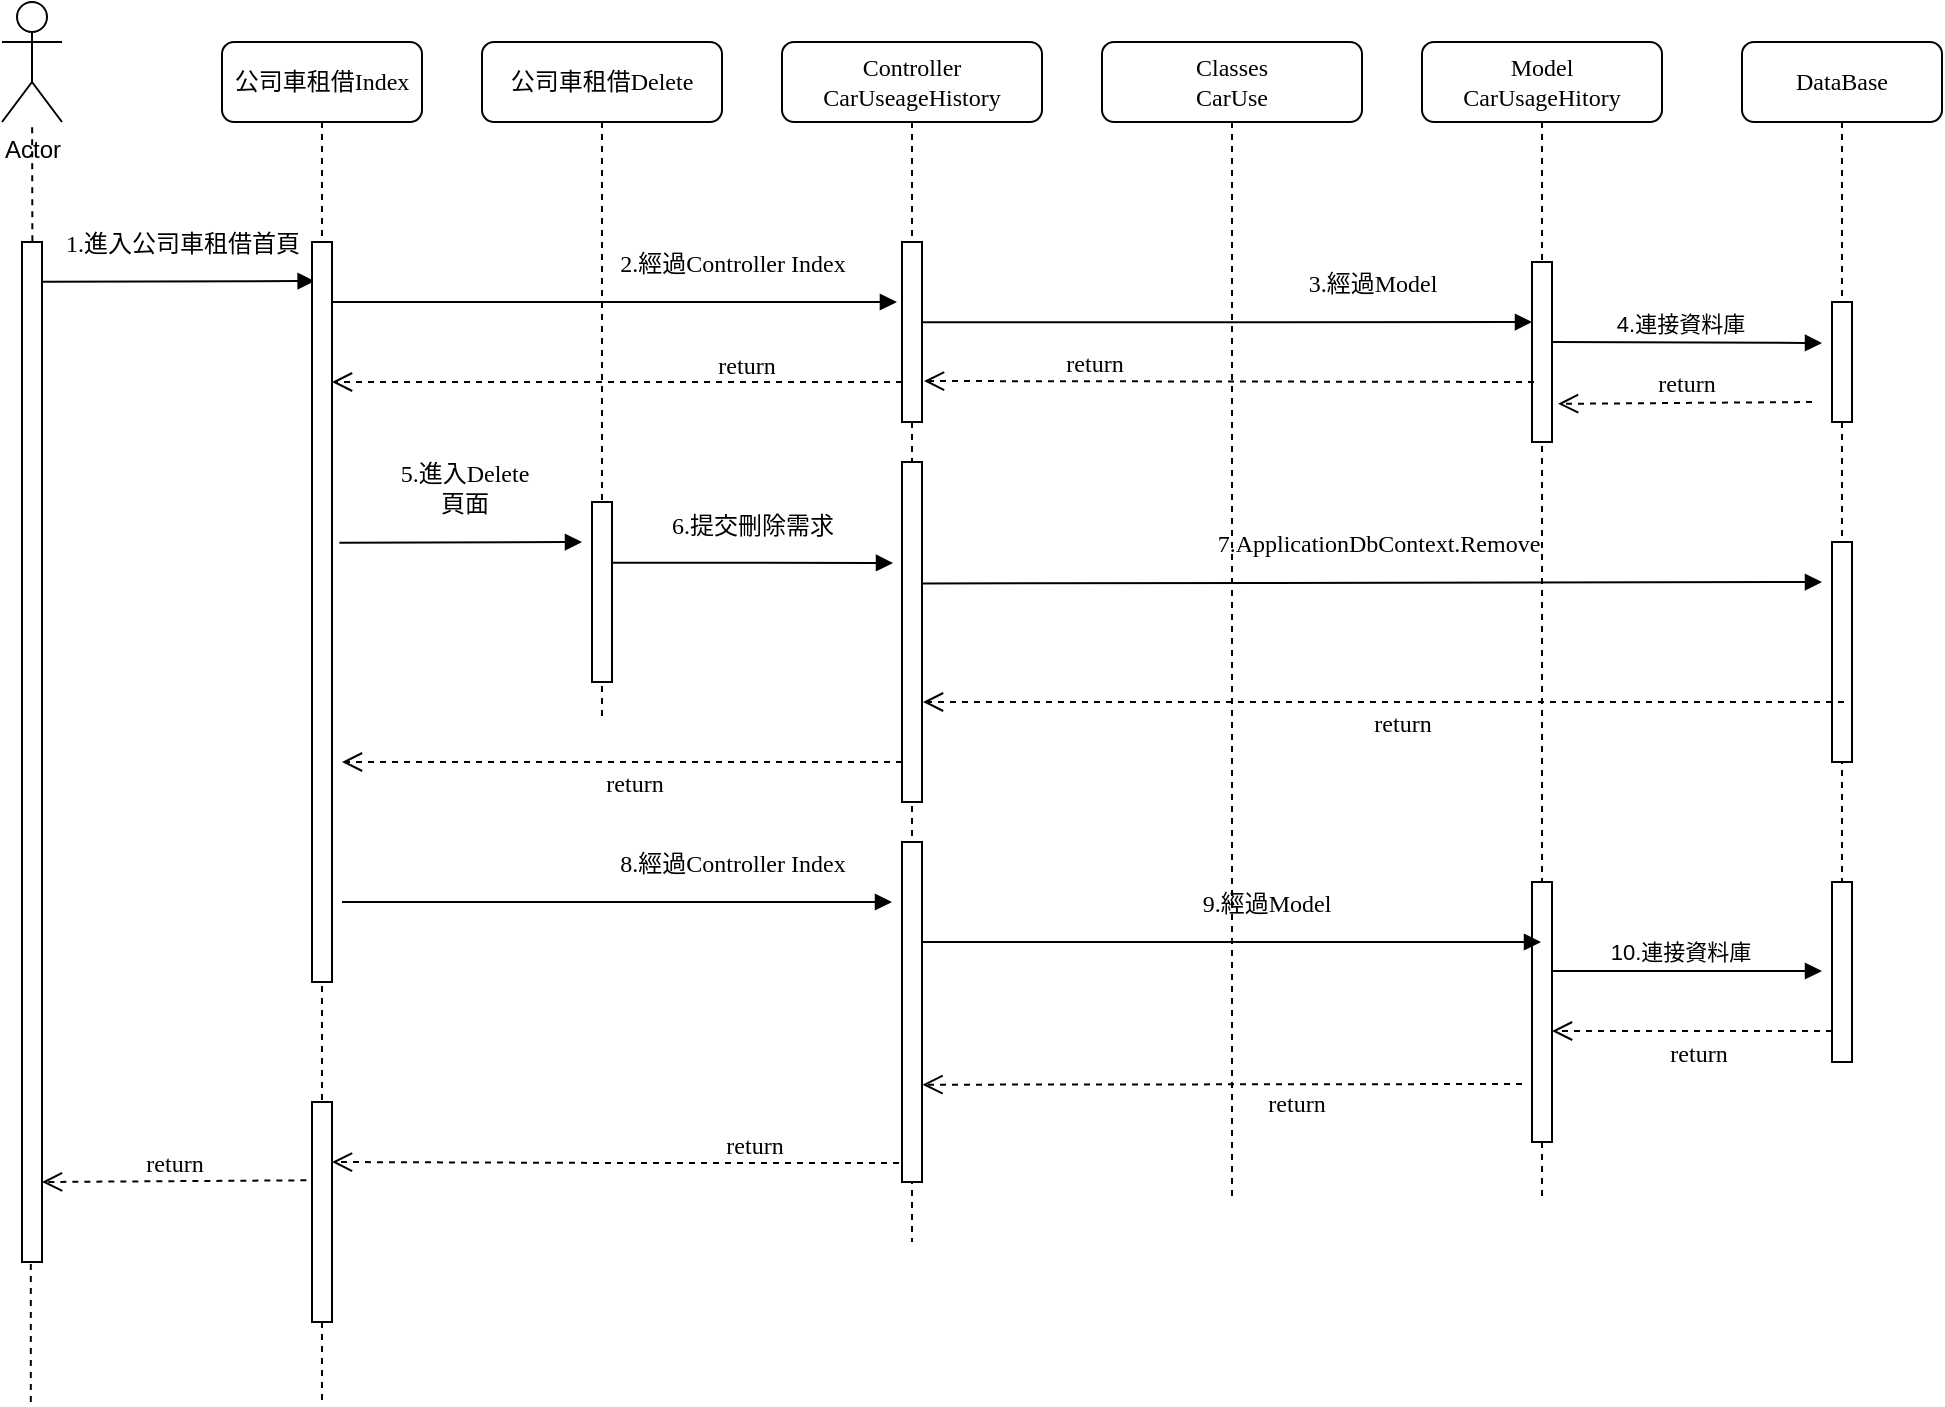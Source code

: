 <mxfile version="21.5.2" type="github">
  <diagram name="第1頁" id="w5f96QGFbsrO_8Lsmh9O">
    <mxGraphModel dx="1235" dy="646" grid="1" gridSize="10" guides="1" tooltips="1" connect="1" arrows="1" fold="1" page="1" pageScale="1" pageWidth="1169" pageHeight="827" math="0" shadow="0">
      <root>
        <mxCell id="0" />
        <mxCell id="1" parent="0" />
        <mxCell id="JB2oRVYy7NncThmiPTXl-46" value="DataBase" style="shape=umlLifeline;perimeter=lifelinePerimeter;whiteSpace=wrap;html=1;container=1;collapsible=0;recursiveResize=0;outlineConnect=0;rounded=1;shadow=0;comic=0;labelBackgroundColor=none;strokeWidth=1;fontFamily=Verdana;fontSize=12;align=center;" vertex="1" parent="1">
          <mxGeometry x="1000" y="390" width="100" height="510" as="geometry" />
        </mxCell>
        <mxCell id="JB2oRVYy7NncThmiPTXl-47" value="" style="html=1;points=[];perimeter=orthogonalPerimeter;rounded=0;shadow=0;comic=0;labelBackgroundColor=none;strokeColor=#000000;strokeWidth=1;fillColor=#FFFFFF;fontFamily=Verdana;fontSize=12;fontColor=#000000;align=center;" vertex="1" parent="JB2oRVYy7NncThmiPTXl-46">
          <mxGeometry x="45" y="130" width="10" height="60" as="geometry" />
        </mxCell>
        <mxCell id="JB2oRVYy7NncThmiPTXl-48" value="return" style="html=1;verticalAlign=bottom;endArrow=open;dashed=1;endSize=8;labelBackgroundColor=none;fontFamily=Verdana;fontSize=12;entryX=1.303;entryY=0.788;entryDx=0;entryDy=0;entryPerimeter=0;" edge="1" parent="JB2oRVYy7NncThmiPTXl-46" target="JB2oRVYy7NncThmiPTXl-56">
          <mxGeometry relative="1" as="geometry">
            <mxPoint x="-105" y="180" as="targetPoint" />
            <mxPoint x="35" y="180" as="sourcePoint" />
            <mxPoint as="offset" />
          </mxGeometry>
        </mxCell>
        <mxCell id="JB2oRVYy7NncThmiPTXl-50" value="" style="html=1;points=[];perimeter=orthogonalPerimeter;rounded=0;shadow=0;comic=0;labelBackgroundColor=none;strokeWidth=1;fontFamily=Verdana;fontSize=12;align=center;" vertex="1" parent="JB2oRVYy7NncThmiPTXl-46">
          <mxGeometry x="45" y="420" width="10" height="90" as="geometry" />
        </mxCell>
        <mxCell id="JB2oRVYy7NncThmiPTXl-49" value="" style="html=1;points=[];perimeter=orthogonalPerimeter;rounded=0;shadow=0;comic=0;labelBackgroundColor=none;strokeColor=#000000;strokeWidth=1;fillColor=#FFFFFF;fontFamily=Verdana;fontSize=12;fontColor=#000000;align=center;" vertex="1" parent="JB2oRVYy7NncThmiPTXl-46">
          <mxGeometry x="45" y="250" width="10" height="110" as="geometry" />
        </mxCell>
        <mxCell id="JB2oRVYy7NncThmiPTXl-93" value="" style="html=1;verticalAlign=bottom;endArrow=block;labelBackgroundColor=none;fontFamily=Verdana;fontSize=12;edgeStyle=elbowEdgeStyle;elbow=vertical;" edge="1" parent="JB2oRVYy7NncThmiPTXl-46">
          <mxGeometry relative="1" as="geometry">
            <mxPoint x="-95" y="464.5" as="sourcePoint" />
            <mxPoint x="40" y="464.5" as="targetPoint" />
          </mxGeometry>
        </mxCell>
        <mxCell id="JB2oRVYy7NncThmiPTXl-94" value="10.連接資料庫" style="edgeLabel;html=1;align=center;verticalAlign=middle;resizable=0;points=[];" vertex="1" connectable="0" parent="JB2oRVYy7NncThmiPTXl-93">
          <mxGeometry x="-0.049" y="2" relative="1" as="geometry">
            <mxPoint y="-8" as="offset" />
          </mxGeometry>
        </mxCell>
        <mxCell id="JB2oRVYy7NncThmiPTXl-51" value="1.進入公司車租借首頁" style="html=1;verticalAlign=bottom;endArrow=block;labelBackgroundColor=none;fontFamily=Verdana;fontSize=12;edgeStyle=elbowEdgeStyle;elbow=vertical;exitX=1.32;exitY=0.127;exitDx=0;exitDy=0;exitPerimeter=0;" edge="1" parent="1">
          <mxGeometry x="0.025" y="10" relative="1" as="geometry">
            <mxPoint x="150.0" y="509.85" as="sourcePoint" />
            <mxPoint x="286.3" y="509.5" as="targetPoint" />
            <mxPoint as="offset" />
          </mxGeometry>
        </mxCell>
        <mxCell id="JB2oRVYy7NncThmiPTXl-52" value="Actor" style="shape=umlActor;verticalLabelPosition=bottom;verticalAlign=top;html=1;outlineConnect=0;" vertex="1" parent="1">
          <mxGeometry x="130" y="370" width="30" height="60" as="geometry" />
        </mxCell>
        <mxCell id="JB2oRVYy7NncThmiPTXl-53" value="Model&lt;br&gt;CarUsageHitory" style="shape=umlLifeline;perimeter=lifelinePerimeter;whiteSpace=wrap;html=1;container=1;collapsible=0;recursiveResize=0;outlineConnect=0;rounded=1;shadow=0;comic=0;labelBackgroundColor=none;strokeWidth=1;fontFamily=Verdana;fontSize=12;align=center;" vertex="1" parent="1">
          <mxGeometry x="840" y="390" width="120" height="580" as="geometry" />
        </mxCell>
        <mxCell id="JB2oRVYy7NncThmiPTXl-54" value="" style="html=1;verticalAlign=bottom;endArrow=block;labelBackgroundColor=none;fontFamily=Verdana;fontSize=12;edgeStyle=elbowEdgeStyle;elbow=vertical;exitX=0.9;exitY=0.237;exitDx=0;exitDy=0;exitPerimeter=0;" edge="1" parent="JB2oRVYy7NncThmiPTXl-53">
          <mxGeometry relative="1" as="geometry">
            <mxPoint x="65" y="150" as="sourcePoint" />
            <mxPoint x="200" y="151" as="targetPoint" />
          </mxGeometry>
        </mxCell>
        <mxCell id="JB2oRVYy7NncThmiPTXl-55" value="4.連接資料庫" style="edgeLabel;html=1;align=center;verticalAlign=middle;resizable=0;points=[];" vertex="1" connectable="0" parent="JB2oRVYy7NncThmiPTXl-54">
          <mxGeometry x="-0.049" y="2" relative="1" as="geometry">
            <mxPoint y="-8" as="offset" />
          </mxGeometry>
        </mxCell>
        <mxCell id="JB2oRVYy7NncThmiPTXl-56" value="" style="html=1;points=[];perimeter=orthogonalPerimeter;rounded=0;shadow=0;comic=0;labelBackgroundColor=none;strokeWidth=1;fontFamily=Verdana;fontSize=12;align=center;" vertex="1" parent="JB2oRVYy7NncThmiPTXl-53">
          <mxGeometry x="55" y="110" width="10" height="90" as="geometry" />
        </mxCell>
        <mxCell id="JB2oRVYy7NncThmiPTXl-67" value="" style="html=1;points=[];perimeter=orthogonalPerimeter;rounded=0;shadow=0;comic=0;labelBackgroundColor=none;strokeWidth=1;fontFamily=Verdana;fontSize=12;align=center;" vertex="1" parent="JB2oRVYy7NncThmiPTXl-53">
          <mxGeometry x="55" y="420" width="10" height="130" as="geometry" />
        </mxCell>
        <mxCell id="JB2oRVYy7NncThmiPTXl-57" value="" style="endArrow=none;dashed=1;html=1;rounded=0;exitX=0.52;exitY=0.011;exitDx=0;exitDy=0;exitPerimeter=0;" edge="1" parent="1" source="JB2oRVYy7NncThmiPTXl-86" target="JB2oRVYy7NncThmiPTXl-52">
          <mxGeometry width="50" height="50" relative="1" as="geometry">
            <mxPoint x="140" y="490" as="sourcePoint" />
            <mxPoint x="143" y="440" as="targetPoint" />
          </mxGeometry>
        </mxCell>
        <mxCell id="JB2oRVYy7NncThmiPTXl-58" value="公司車租借Delete" style="shape=umlLifeline;perimeter=lifelinePerimeter;whiteSpace=wrap;html=1;container=1;collapsible=0;recursiveResize=0;outlineConnect=0;rounded=1;shadow=0;comic=0;labelBackgroundColor=none;strokeWidth=1;fontFamily=Verdana;fontSize=12;align=center;" vertex="1" parent="1">
          <mxGeometry x="370" y="390" width="120" height="340" as="geometry" />
        </mxCell>
        <mxCell id="JB2oRVYy7NncThmiPTXl-59" value="6.提交刪除需求" style="html=1;verticalAlign=bottom;endArrow=block;labelBackgroundColor=none;fontFamily=Verdana;fontSize=12;edgeStyle=elbowEdgeStyle;elbow=vertical;exitX=1.32;exitY=0.127;exitDx=0;exitDy=0;exitPerimeter=0;" edge="1" parent="JB2oRVYy7NncThmiPTXl-58">
          <mxGeometry x="0.025" y="10" relative="1" as="geometry">
            <mxPoint x="61.0" y="260.35" as="sourcePoint" />
            <mxPoint x="205.5" y="260.882" as="targetPoint" />
            <mxPoint as="offset" />
          </mxGeometry>
        </mxCell>
        <mxCell id="JB2oRVYy7NncThmiPTXl-60" value="return" style="html=1;verticalAlign=bottom;endArrow=open;dashed=1;endSize=8;labelBackgroundColor=none;fontFamily=Verdana;fontSize=12;" edge="1" parent="JB2oRVYy7NncThmiPTXl-58" source="JB2oRVYy7NncThmiPTXl-87">
          <mxGeometry x="-0.455" relative="1" as="geometry">
            <mxPoint x="-75" y="560" as="targetPoint" />
            <mxPoint x="200" y="560" as="sourcePoint" />
            <mxPoint as="offset" />
            <Array as="points">
              <mxPoint x="70" y="560.5" />
            </Array>
          </mxGeometry>
        </mxCell>
        <mxCell id="JB2oRVYy7NncThmiPTXl-61" value="" style="html=1;points=[];perimeter=orthogonalPerimeter;rounded=0;shadow=0;comic=0;labelBackgroundColor=none;strokeWidth=1;fontFamily=Verdana;fontSize=12;align=center;" vertex="1" parent="1">
          <mxGeometry x="425" y="620" width="10" height="90" as="geometry" />
        </mxCell>
        <mxCell id="JB2oRVYy7NncThmiPTXl-62" value="5.進入Delete&lt;br&gt;頁面" style="html=1;verticalAlign=bottom;endArrow=block;labelBackgroundColor=none;fontFamily=Verdana;fontSize=12;edgeStyle=elbowEdgeStyle;elbow=vertical;exitX=1.32;exitY=0.127;exitDx=0;exitDy=0;exitPerimeter=0;" edge="1" parent="1">
          <mxGeometry x="0.025" y="10" relative="1" as="geometry">
            <mxPoint x="298.7" y="640.35" as="sourcePoint" />
            <mxPoint x="420" y="640" as="targetPoint" />
            <mxPoint as="offset" />
          </mxGeometry>
        </mxCell>
        <mxCell id="JB2oRVYy7NncThmiPTXl-63" value="Classes&lt;br&gt;CarUse" style="shape=umlLifeline;perimeter=lifelinePerimeter;whiteSpace=wrap;html=1;container=1;collapsible=0;recursiveResize=0;outlineConnect=0;rounded=1;shadow=0;comic=0;labelBackgroundColor=none;strokeWidth=1;fontFamily=Verdana;fontSize=12;align=center;" vertex="1" parent="1">
          <mxGeometry x="680" y="390" width="130" height="580" as="geometry" />
        </mxCell>
        <mxCell id="JB2oRVYy7NncThmiPTXl-65" value="7.ApplicationDbContext.Remove" style="html=1;verticalAlign=bottom;endArrow=block;labelBackgroundColor=none;fontFamily=Verdana;fontSize=12;edgeStyle=elbowEdgeStyle;elbow=vertical;exitX=1.32;exitY=0.127;exitDx=0;exitDy=0;exitPerimeter=0;" edge="1" parent="JB2oRVYy7NncThmiPTXl-63">
          <mxGeometry x="0.016" y="10" relative="1" as="geometry">
            <mxPoint x="-90" y="270.72" as="sourcePoint" />
            <mxPoint x="360" y="270" as="targetPoint" />
            <mxPoint as="offset" />
            <Array as="points">
              <mxPoint x="-75" y="270" />
            </Array>
          </mxGeometry>
        </mxCell>
        <mxCell id="JB2oRVYy7NncThmiPTXl-84" value="return" style="html=1;verticalAlign=bottom;endArrow=open;dashed=1;endSize=8;labelBackgroundColor=none;fontFamily=Verdana;fontSize=12;entryX=1;entryY=0.738;entryDx=0;entryDy=0;entryPerimeter=0;" edge="1" parent="JB2oRVYy7NncThmiPTXl-63">
          <mxGeometry x="-0.237" y="19" relative="1" as="geometry">
            <mxPoint x="-89.75" y="521.36" as="targetPoint" />
            <mxPoint x="210" y="521" as="sourcePoint" />
            <mxPoint x="1" as="offset" />
            <Array as="points" />
          </mxGeometry>
        </mxCell>
        <mxCell id="JB2oRVYy7NncThmiPTXl-68" value="return" style="html=1;verticalAlign=bottom;endArrow=open;dashed=1;endSize=8;labelBackgroundColor=none;fontFamily=Verdana;fontSize=12;" edge="1" parent="1">
          <mxGeometry x="0.443" relative="1" as="geometry">
            <mxPoint x="591" y="559.5" as="targetPoint" />
            <mxPoint x="896" y="560" as="sourcePoint" />
            <mxPoint as="offset" />
          </mxGeometry>
        </mxCell>
        <mxCell id="JB2oRVYy7NncThmiPTXl-73" value="return" style="html=1;verticalAlign=bottom;endArrow=open;dashed=1;endSize=8;labelBackgroundColor=none;fontFamily=Verdana;fontSize=12;" edge="1" parent="1">
          <mxGeometry x="-0.04" y="20" relative="1" as="geometry">
            <mxPoint x="590.5" y="720" as="targetPoint" />
            <mxPoint x="1051" y="720" as="sourcePoint" />
            <mxPoint as="offset" />
          </mxGeometry>
        </mxCell>
        <mxCell id="JB2oRVYy7NncThmiPTXl-79" value="公司車租借Index" style="shape=umlLifeline;perimeter=lifelinePerimeter;whiteSpace=wrap;html=1;container=1;collapsible=0;recursiveResize=0;outlineConnect=0;rounded=1;shadow=0;comic=0;labelBackgroundColor=none;strokeWidth=1;fontFamily=Verdana;fontSize=12;align=center;" vertex="1" parent="1">
          <mxGeometry x="240" y="390" width="100" height="680" as="geometry" />
        </mxCell>
        <mxCell id="JB2oRVYy7NncThmiPTXl-80" value="2.經過Controller Index" style="html=1;verticalAlign=bottom;endArrow=block;labelBackgroundColor=none;fontFamily=Verdana;fontSize=12;edgeStyle=elbowEdgeStyle;elbow=vertical;entryX=-0.253;entryY=0.333;entryDx=0;entryDy=0;entryPerimeter=0;" edge="1" parent="JB2oRVYy7NncThmiPTXl-79" target="JB2oRVYy7NncThmiPTXl-89">
          <mxGeometry x="0.417" y="10" relative="1" as="geometry">
            <mxPoint x="55" y="130" as="sourcePoint" />
            <mxPoint x="330" y="130" as="targetPoint" />
            <mxPoint as="offset" />
          </mxGeometry>
        </mxCell>
        <mxCell id="JB2oRVYy7NncThmiPTXl-81" value="return" style="html=1;verticalAlign=bottom;endArrow=open;dashed=1;endSize=8;labelBackgroundColor=none;fontFamily=Verdana;fontSize=12;" edge="1" parent="JB2oRVYy7NncThmiPTXl-79">
          <mxGeometry x="-0.451" y="1" relative="1" as="geometry">
            <mxPoint x="55" y="170" as="targetPoint" />
            <mxPoint x="340" y="170" as="sourcePoint" />
            <mxPoint as="offset" />
          </mxGeometry>
        </mxCell>
        <mxCell id="JB2oRVYy7NncThmiPTXl-82" value="" style="html=1;points=[];perimeter=orthogonalPerimeter;rounded=0;shadow=0;comic=0;labelBackgroundColor=none;strokeWidth=1;fontFamily=Verdana;fontSize=12;align=center;" vertex="1" parent="JB2oRVYy7NncThmiPTXl-79">
          <mxGeometry x="45" y="100" width="10" height="370" as="geometry" />
        </mxCell>
        <mxCell id="JB2oRVYy7NncThmiPTXl-83" value="8.經過Controller Index" style="html=1;verticalAlign=bottom;endArrow=block;labelBackgroundColor=none;fontFamily=Verdana;fontSize=12;edgeStyle=elbowEdgeStyle;elbow=vertical;" edge="1" parent="1">
          <mxGeometry x="0.417" y="10" relative="1" as="geometry">
            <mxPoint x="300" y="820.0" as="sourcePoint" />
            <mxPoint x="575" y="820.0" as="targetPoint" />
            <mxPoint as="offset" />
          </mxGeometry>
        </mxCell>
        <mxCell id="JB2oRVYy7NncThmiPTXl-85" value="" style="endArrow=none;dashed=1;html=1;rounded=0;exitX=0.52;exitY=0.011;exitDx=0;exitDy=0;exitPerimeter=0;" edge="1" parent="1">
          <mxGeometry width="50" height="50" relative="1" as="geometry">
            <mxPoint x="144.41" y="1070" as="sourcePoint" />
            <mxPoint x="144.41" y="1000" as="targetPoint" />
          </mxGeometry>
        </mxCell>
        <mxCell id="JB2oRVYy7NncThmiPTXl-86" value="" style="html=1;points=[];perimeter=orthogonalPerimeter;rounded=0;shadow=0;comic=0;labelBackgroundColor=none;strokeWidth=1;fontFamily=Verdana;fontSize=12;align=center;" vertex="1" parent="1">
          <mxGeometry x="140" y="490" width="10" height="510" as="geometry" />
        </mxCell>
        <mxCell id="JB2oRVYy7NncThmiPTXl-87" value="Controller&lt;br&gt;CarUseageHistory" style="shape=umlLifeline;perimeter=lifelinePerimeter;whiteSpace=wrap;html=1;container=1;collapsible=0;recursiveResize=0;outlineConnect=0;rounded=1;shadow=0;comic=0;labelBackgroundColor=none;strokeWidth=1;fontFamily=Verdana;fontSize=12;align=center;" vertex="1" parent="1">
          <mxGeometry x="520" y="390" width="130" height="600" as="geometry" />
        </mxCell>
        <mxCell id="JB2oRVYy7NncThmiPTXl-88" value="3.經過Model" style="html=1;verticalAlign=bottom;endArrow=block;labelBackgroundColor=none;fontFamily=Verdana;fontSize=12;edgeStyle=elbowEdgeStyle;elbow=vertical;exitX=1.121;exitY=0.358;exitDx=0;exitDy=0;exitPerimeter=0;" edge="1" parent="JB2oRVYy7NncThmiPTXl-87">
          <mxGeometry x="0.477" y="10" relative="1" as="geometry">
            <mxPoint x="70" y="140.18" as="sourcePoint" />
            <mxPoint x="375" y="140" as="targetPoint" />
            <Array as="points" />
            <mxPoint as="offset" />
          </mxGeometry>
        </mxCell>
        <mxCell id="JB2oRVYy7NncThmiPTXl-89" value="" style="html=1;points=[];perimeter=orthogonalPerimeter;rounded=0;shadow=0;comic=0;labelBackgroundColor=none;strokeWidth=1;fontFamily=Verdana;fontSize=12;align=center;" vertex="1" parent="JB2oRVYy7NncThmiPTXl-87">
          <mxGeometry x="60" y="100" width="10" height="90" as="geometry" />
        </mxCell>
        <mxCell id="JB2oRVYy7NncThmiPTXl-90" value="" style="html=1;points=[];perimeter=orthogonalPerimeter;rounded=0;shadow=0;comic=0;labelBackgroundColor=none;strokeWidth=1;fontFamily=Verdana;fontSize=12;align=center;" vertex="1" parent="JB2oRVYy7NncThmiPTXl-87">
          <mxGeometry x="60" y="210" width="10" height="170" as="geometry" />
        </mxCell>
        <mxCell id="JB2oRVYy7NncThmiPTXl-104" value="" style="html=1;points=[];perimeter=orthogonalPerimeter;rounded=0;shadow=0;comic=0;labelBackgroundColor=none;strokeWidth=1;fontFamily=Verdana;fontSize=12;align=center;" vertex="1" parent="JB2oRVYy7NncThmiPTXl-87">
          <mxGeometry x="60" y="400" width="10" height="170" as="geometry" />
        </mxCell>
        <mxCell id="JB2oRVYy7NncThmiPTXl-95" value="return" style="html=1;verticalAlign=bottom;endArrow=open;dashed=1;endSize=8;labelBackgroundColor=none;fontFamily=Verdana;fontSize=12;" edge="1" parent="1">
          <mxGeometry x="-0.035" y="20" relative="1" as="geometry">
            <mxPoint x="905" y="884.5" as="targetPoint" />
            <mxPoint x="1045" y="884.5" as="sourcePoint" />
            <mxPoint as="offset" />
          </mxGeometry>
        </mxCell>
        <mxCell id="JB2oRVYy7NncThmiPTXl-96" value="return" style="html=1;verticalAlign=bottom;endArrow=open;dashed=1;endSize=8;labelBackgroundColor=none;fontFamily=Verdana;fontSize=12;exitX=-0.282;exitY=0.356;exitDx=0;exitDy=0;exitPerimeter=0;" edge="1" parent="1" source="JB2oRVYy7NncThmiPTXl-109">
          <mxGeometry relative="1" as="geometry">
            <mxPoint x="150" y="960" as="targetPoint" />
            <mxPoint x="270" y="960" as="sourcePoint" />
            <mxPoint as="offset" />
            <Array as="points" />
          </mxGeometry>
        </mxCell>
        <mxCell id="JB2oRVYy7NncThmiPTXl-97" value="return" style="html=1;verticalAlign=bottom;endArrow=open;dashed=1;endSize=8;labelBackgroundColor=none;fontFamily=Verdana;fontSize=12;" edge="1" parent="1">
          <mxGeometry x="-0.04" y="20" relative="1" as="geometry">
            <mxPoint x="300" y="750" as="targetPoint" />
            <mxPoint x="580" y="750" as="sourcePoint" />
            <mxPoint as="offset" />
          </mxGeometry>
        </mxCell>
        <mxCell id="JB2oRVYy7NncThmiPTXl-91" value="9.經過Model" style="html=1;verticalAlign=bottom;endArrow=block;labelBackgroundColor=none;fontFamily=Verdana;fontSize=12;edgeStyle=elbowEdgeStyle;elbow=vertical;" edge="1" parent="1">
          <mxGeometry x="0.475" y="10" relative="1" as="geometry">
            <mxPoint x="795" y="840" as="sourcePoint" />
            <mxPoint x="899.5" y="840" as="targetPoint" />
            <Array as="points">
              <mxPoint x="585" y="840" />
              <mxPoint x="595" y="910" />
            </Array>
            <mxPoint as="offset" />
          </mxGeometry>
        </mxCell>
        <mxCell id="JB2oRVYy7NncThmiPTXl-109" value="" style="html=1;points=[];perimeter=orthogonalPerimeter;rounded=0;shadow=0;comic=0;labelBackgroundColor=none;strokeWidth=1;fontFamily=Verdana;fontSize=12;align=center;" vertex="1" parent="1">
          <mxGeometry x="285" y="920" width="10" height="110" as="geometry" />
        </mxCell>
      </root>
    </mxGraphModel>
  </diagram>
</mxfile>
